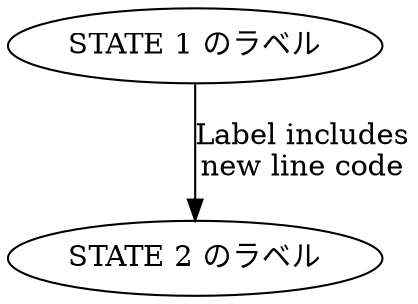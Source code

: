 digraph ExampleDiagram {

    "STATE_1" [shape=ellipse label="STATE 1 のラベル"]
    "STATE_2" [shape=ellipse label="STATE 2 のラベル"]
    
    "STATE_1" -> "STATE_2" [label="Label includes
new line code
"]
    
}
